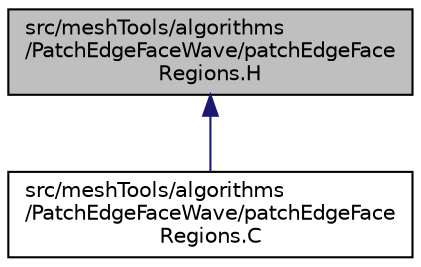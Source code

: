 digraph "src/meshTools/algorithms/PatchEdgeFaceWave/patchEdgeFaceRegions.H"
{
  bgcolor="transparent";
  edge [fontname="Helvetica",fontsize="10",labelfontname="Helvetica",labelfontsize="10"];
  node [fontname="Helvetica",fontsize="10",shape=record];
  Node1 [label="src/meshTools/algorithms\l/PatchEdgeFaceWave/patchEdgeFace\lRegions.H",height=0.2,width=0.4,color="black", fillcolor="grey75", style="filled", fontcolor="black"];
  Node1 -> Node2 [dir="back",color="midnightblue",fontsize="10",style="solid",fontname="Helvetica"];
  Node2 [label="src/meshTools/algorithms\l/PatchEdgeFaceWave/patchEdgeFace\lRegions.C",height=0.2,width=0.4,color="black",URL="$a07468.html"];
}
